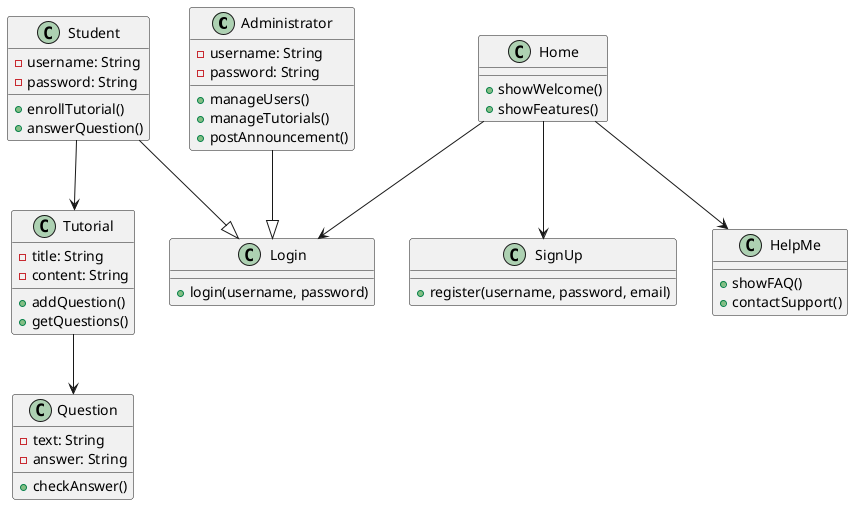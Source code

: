 @startuml

class Administrator {
    - username: String
    - password: String
    + manageUsers()
    + manageTutorials()
    + postAnnouncement()
}

class Student {
    - username: String
    - password: String
    + enrollTutorial()
    + answerQuestion()
}

class Tutorial {
    - title: String
    - content: String
    + addQuestion()
    + getQuestions()
}

class Question {
    - text: String
    - answer: String
    + checkAnswer()
}

class Home {
    + showWelcome()
    + showFeatures()
}

class Login {
    + login(username, password)
}

class SignUp {
    + register(username, password, email)
}

class HelpMe {
    + showFAQ()
    + contactSupport()
}

Administrator --|> Login
Student --|> Login
Student --> Tutorial
Tutorial --> Question
Home --> Login
Home --> SignUp
Home --> HelpMe

@enduml